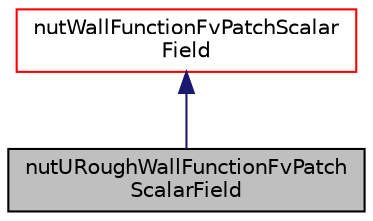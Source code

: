 digraph "nutURoughWallFunctionFvPatchScalarField"
{
  bgcolor="transparent";
  edge [fontname="Helvetica",fontsize="10",labelfontname="Helvetica",labelfontsize="10"];
  node [fontname="Helvetica",fontsize="10",shape=record];
  Node0 [label="nutURoughWallFunctionFvPatch\lScalarField",height=0.2,width=0.4,color="black", fillcolor="grey75", style="filled", fontcolor="black"];
  Node1 -> Node0 [dir="back",color="midnightblue",fontsize="10",style="solid",fontname="Helvetica"];
  Node1 [label="nutWallFunctionFvPatchScalar\lField",height=0.2,width=0.4,color="red",URL="$a32177.html",tooltip="This boundary condition provides a turbulent kinematic viscosity condition when using wall functions..."];
}

